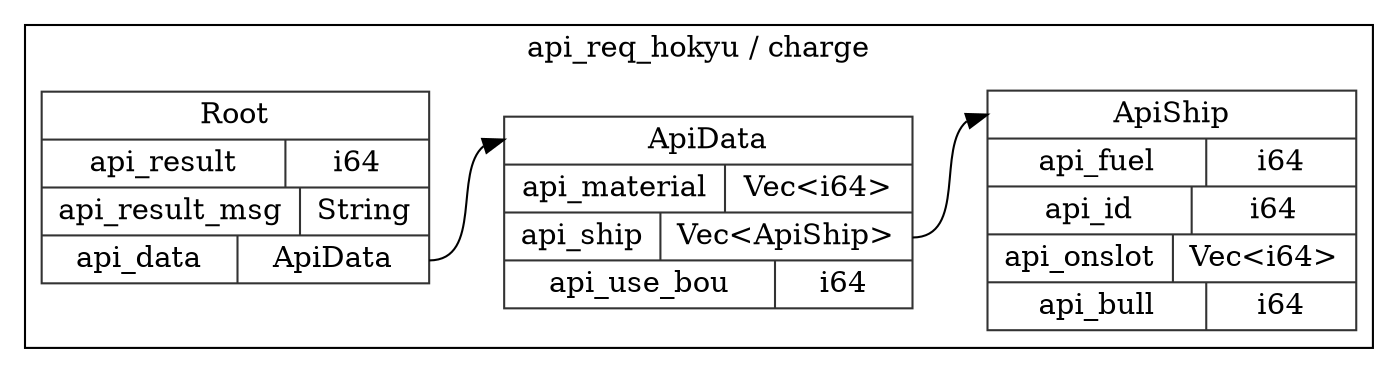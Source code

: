 digraph {
  rankdir=LR;
  subgraph cluster_0 {
    label="api_req_hokyu / charge";
    node [style="filled", color=white, style="solid", color=gray20];
    api_req_hokyu__charge__Root [label="<Root> Root  | { api_result | <api_result> i64 } | { api_result_msg | <api_result_msg> String } | { api_data | <api_data> ApiData }", shape=record];
    api_req_hokyu__charge__ApiData;
    api_req_hokyu__charge__Root:api_data:e -> api_req_hokyu__charge__ApiData:ApiData:w;
    api_req_hokyu__charge__ApiData [label="<ApiData> ApiData  | { api_material | <api_material> Vec\<i64\> } | { api_ship | <api_ship> Vec\<ApiShip\> } | { api_use_bou | <api_use_bou> i64 }", shape=record];
    api_req_hokyu__charge__ApiShip;
    api_req_hokyu__charge__ApiData:api_ship:e -> api_req_hokyu__charge__ApiShip:ApiShip:w;
    api_req_hokyu__charge__ApiShip [label="<ApiShip> ApiShip  | { api_fuel | <api_fuel> i64 } | { api_id | <api_id> i64 } | { api_onslot | <api_onslot> Vec\<i64\> } | { api_bull | <api_bull> i64 }", shape=record];
  }
}
